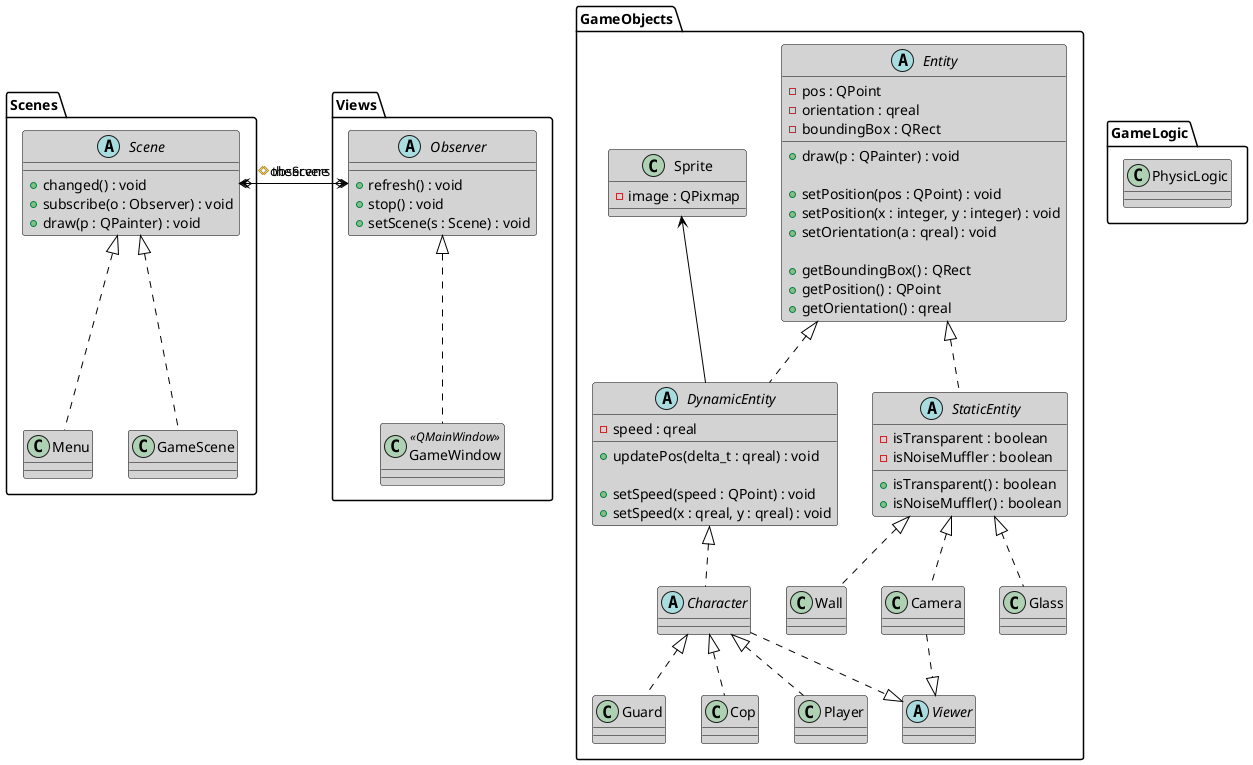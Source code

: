 @startuml dillinger_classes

skinparam shadowing false
'skinparam linetype polyline
'skinparam linetype ortho

skinparam class {
    ArrowColor black
    BorderColor black
    BackGroundColor lightgrey
}

skinparam package {
    ArrowColor black
    BorderColor black
    BackGroundColor white
}

package GameObjects {
    abstract "Entity" as entity {
        -pos : QPoint
        -orientation : qreal
        -boundingBox : QRect

        +draw(p : QPainter) : void

        +setPosition(pos : QPoint) : void
        +setPosition(x : integer, y : integer) : void
        +setOrientation(a : qreal) : void

        +getBoundingBox() : QRect
        +getPosition() : QPoint
        +getOrientation() : qreal
    }

    abstract "StaticEntity" as statE {
        -isTransparent : boolean
        -isNoiseMuffler : boolean

        +isTransparent() : boolean
        +isNoiseMuffler() : boolean
    }

    abstract "DynamicEntity" as dynE {
        -speed : qreal

        +updatePos(delta_t : qreal) : void

        +setSpeed(speed : QPoint) : void
        +setSpeed(x : qreal, y : qreal) : void
    }

    class "Sprite" as sprite {
        -image : QPixmap
    }

    abstract "Viewer" as viewer

    class "Glass" as glass {

    }

    class "Wall" as wall {

    }

    class "Camera" as cam

    abstract "Character" as charac

    class "Guard" as guard

    class "Cop" as cop

    class "Player" as player

    dynE -up-> sprite
    statE .up.|> entity
    dynE .up.|> entity

    glass .up.|> statE
    wall .up.|> statE
    cam .up.|> statE

    charac .up.|> dynE

    guard .up.|> charac
    cop .up.|> charac
    player .up.|> charac

    charac .down.|> viewer
    cam .down.|> viewer
}

package Scenes {
    abstract "Scene" as scene{
        +changed() : void
        +subscribe(o : Observer) : void
        +draw(p : QPainter) : void
    }

    class Menu {

    }

    class GameScene {

    }

    Menu .up.|> scene
    GameScene .up.|> scene
}

package Views {
    abstract "Observer" as obs {
        +refresh() : void
        +stop() : void
        +setScene(s : Scene) : void
    }

    class "GameWindow" as gameW  <<QMainWindow>>{

    }

    gameW .up.|> obs
}

scene o-> obs : "#observers"
obs o-> scene : "#theScene"

package GameLogic {
    class PhysicLogic {

    }
}

@enduml
